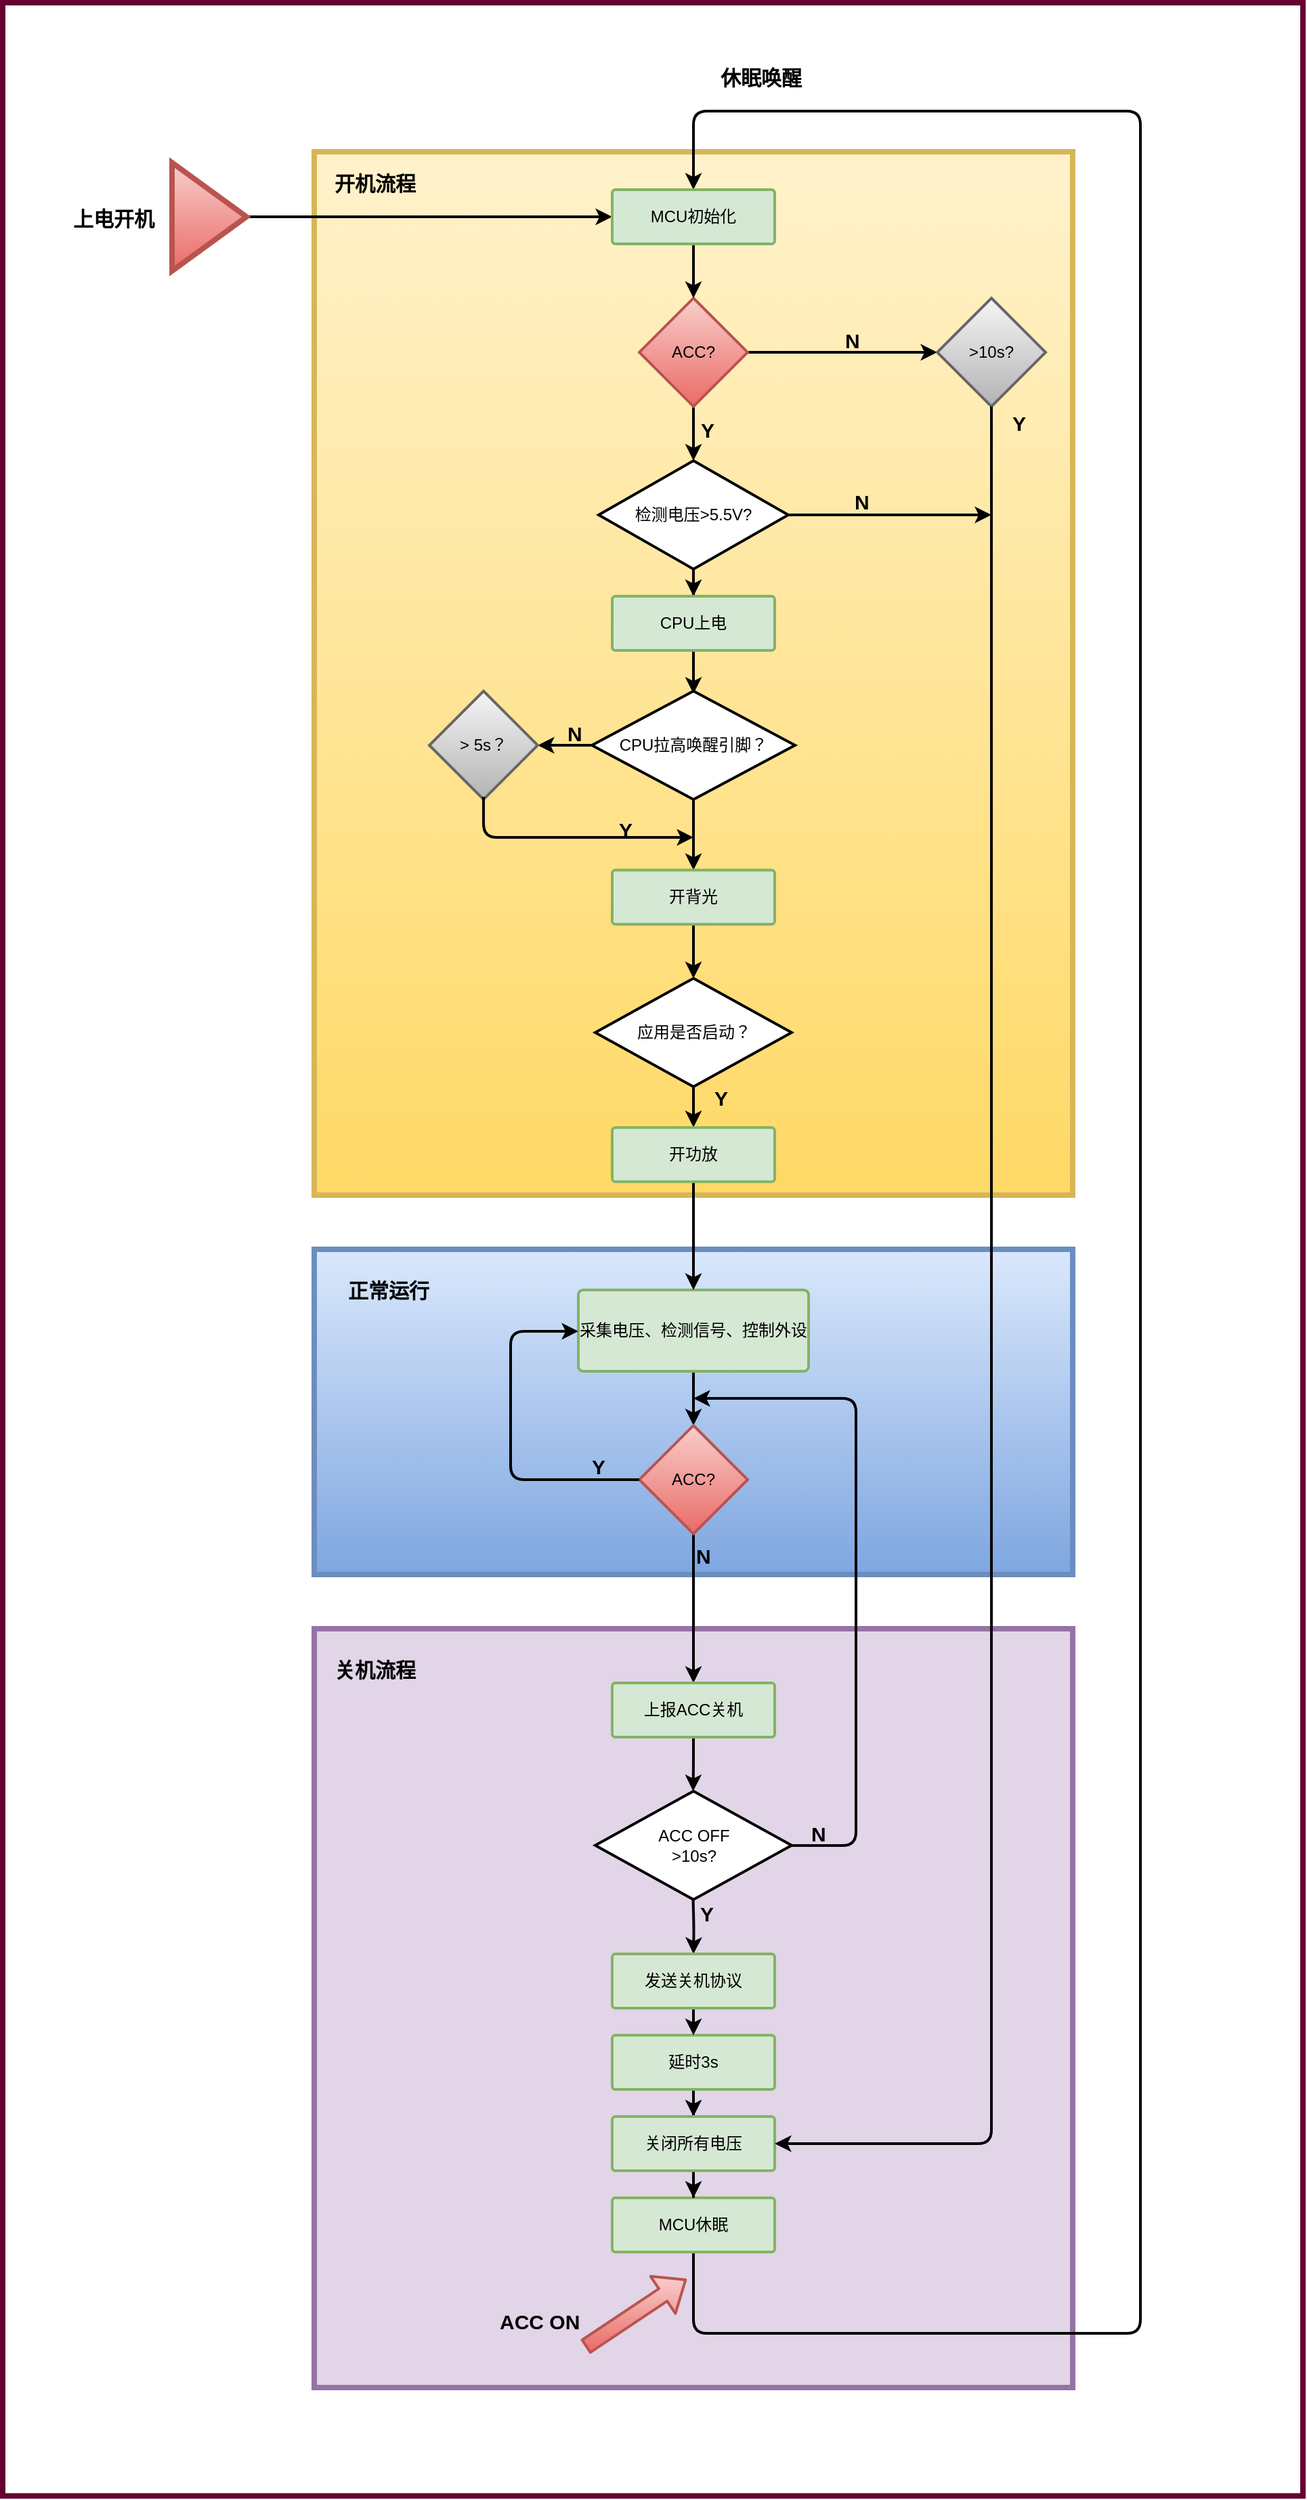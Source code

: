 <mxfile version="10.6.7" type="github"><diagram id="5452c4d5-2808-4cfa-bf48-c7e95f99c216" name="第 1 页"><mxGraphModel dx="1607" dy="869" grid="1" gridSize="10" guides="1" tooltips="1" connect="1" arrows="1" fold="1" page="1" pageScale="1" pageWidth="1654" pageHeight="2336" background="#ffffff" math="0" shadow="0"><root><mxCell id="0"/><mxCell id="1" parent="0"/><mxCell id="168" value="" style="rounded=0;whiteSpace=wrap;html=1;labelBackgroundColor=none;strokeColor=#660033;strokeWidth=4;fillColor=none;gradientColor=none;fontFamily=Helvetica;fontSize=15;align=center;" parent="1" vertex="1"><mxGeometry x="170" y="80" width="960" height="1840" as="geometry"/></mxCell><mxCell id="124" value="" style="rounded=0;whiteSpace=wrap;html=1;labelBackgroundColor=none;strokeColor=#d6b656;strokeWidth=4;fillColor=#fff2cc;gradientColor=#ffd966;fontFamily=Helvetica;fontSize=15;align=center;" parent="1" vertex="1"><mxGeometry x="400" y="190" width="560" height="770" as="geometry"/></mxCell><mxCell id="126" value="" style="rounded=0;whiteSpace=wrap;html=1;labelBackgroundColor=none;strokeColor=#9673a6;strokeWidth=4;fillColor=#e1d5e7;fontFamily=Helvetica;fontSize=15;align=center;" parent="1" vertex="1"><mxGeometry x="400" y="1280" width="560" height="560" as="geometry"/></mxCell><mxCell id="125" value="" style="rounded=0;whiteSpace=wrap;html=1;labelBackgroundColor=none;strokeColor=#6c8ebf;strokeWidth=4;fillColor=#dae8fc;gradientColor=#7ea6e0;fontFamily=Helvetica;fontSize=15;align=center;" parent="1" vertex="1"><mxGeometry x="400" y="1000" width="560" height="240" as="geometry"/></mxCell><mxCell id="13" style="edgeStyle=orthogonalEdgeStyle;rounded=0;html=1;endSize=6;jettySize=auto;orthogonalLoop=1;strokeWidth=2;fontFamily=Helvetica;entryX=0.5;entryY=0;entryPerimeter=0;" parent="1" source="2" target="3" edge="1"><mxGeometry relative="1" as="geometry"><mxPoint x="680" y="398" as="targetPoint"/></mxGeometry></mxCell><mxCell id="24" style="edgeStyle=orthogonalEdgeStyle;rounded=0;html=1;entryX=0;entryY=0.5;endSize=6;jettySize=auto;orthogonalLoop=1;strokeWidth=2;fontFamily=Helvetica;" parent="1" source="2" target="7" edge="1"><mxGeometry relative="1" as="geometry"/></mxCell><mxCell id="123" style="edgeStyle=orthogonalEdgeStyle;rounded=1;html=1;endSize=6;jettySize=auto;orthogonalLoop=1;strokeWidth=2;fontFamily=Helvetica;fontSize=15;exitX=0.5;exitY=1;exitPerimeter=0;entryX=0.5;entryY=0;entryPerimeter=0;" parent="1" source="77" target="133" edge="1"><mxGeometry relative="1" as="geometry"><mxPoint x="680" y="370" as="targetPoint"/><mxPoint x="720" y="1850" as="sourcePoint"/><Array as="points"><mxPoint x="680" y="1800"/><mxPoint x="1010" y="1800"/><mxPoint x="1010" y="160"/><mxPoint x="680" y="160"/></Array></mxGeometry></mxCell><mxCell id="2" value="ACC?" style="rhombus;whiteSpace=wrap;html=1;strokeWidth=2;fillColor=#f8cecc;fontFamily=Helvetica;align=center;strokeColor=#b85450;gradientColor=#ea6b66;" parent="1" vertex="1"><mxGeometry x="640" y="298" width="80" height="80" as="geometry"/></mxCell><mxCell id="20" style="edgeStyle=orthogonalEdgeStyle;rounded=0;html=1;entryX=0.5;entryY=0;entryPerimeter=0;endSize=6;jettySize=auto;orthogonalLoop=1;strokeWidth=2;fontFamily=Helvetica;" parent="1" source="3" target="4" edge="1"><mxGeometry relative="1" as="geometry"/></mxCell><mxCell id="3" value="检测电压&amp;gt;5.5V?" style="strokeWidth=2;html=1;shape=mxgraph.flowchart.decision;whiteSpace=wrap;fillColor=#ffffff;fontFamily=Helvetica;align=center;strokeColor=#000000;" parent="1" vertex="1"><mxGeometry x="610" y="418" width="140" height="80" as="geometry"/></mxCell><mxCell id="19" style="edgeStyle=orthogonalEdgeStyle;rounded=0;html=1;endSize=6;jettySize=auto;orthogonalLoop=1;strokeWidth=2;fontFamily=Helvetica;" parent="1" source="4" edge="1"><mxGeometry relative="1" as="geometry"><mxPoint x="680" y="590" as="targetPoint"/></mxGeometry></mxCell><mxCell id="4" value="CPU上电" style="strokeWidth=2;html=1;shape=mxgraph.flowchart.process;whiteSpace=wrap;fillColor=#d5e8d4;fontFamily=Helvetica;align=center;strokeColor=#82b366;" parent="1" vertex="1"><mxGeometry x="620" y="518" width="120" height="40" as="geometry"/></mxCell><mxCell id="31" style="edgeStyle=orthogonalEdgeStyle;rounded=0;html=1;entryX=1;entryY=0.5;endSize=6;jettySize=auto;orthogonalLoop=1;strokeWidth=2;fontFamily=Helvetica;" parent="1" source="5" target="6" edge="1"><mxGeometry relative="1" as="geometry"/></mxCell><mxCell id="39" style="edgeStyle=orthogonalEdgeStyle;rounded=0;html=1;endSize=6;jettySize=auto;orthogonalLoop=1;strokeWidth=2;fontFamily=Helvetica;entryX=0.5;entryY=0;entryPerimeter=0;" parent="1" source="5" target="qI7u0SJzhfAtIiUKy6f_-182" edge="1"><mxGeometry relative="1" as="geometry"><mxPoint x="680" y="724" as="targetPoint"/></mxGeometry></mxCell><mxCell id="5" value="CPU拉高唤醒引脚？" style="strokeWidth=2;html=1;shape=mxgraph.flowchart.decision;whiteSpace=wrap;fillColor=#ffffff;fontFamily=Helvetica;align=center;strokeColor=#000000;" parent="1" vertex="1"><mxGeometry x="605" y="588" width="150" height="80" as="geometry"/></mxCell><mxCell id="6" value="&lt;font style=&quot;vertical-align: inherit&quot;&gt;&lt;font style=&quot;vertical-align: inherit&quot;&gt;&lt;font style=&quot;vertical-align: inherit&quot;&gt;&lt;font style=&quot;vertical-align: inherit&quot;&gt;&amp;gt; 5s？&lt;/font&gt;&lt;/font&gt;&lt;/font&gt;&lt;/font&gt;" style="rhombus;whiteSpace=wrap;html=1;strokeWidth=2;fillColor=#f5f5f5;fontFamily=Helvetica;align=center;strokeColor=#666666;gradientColor=#b3b3b3;" parent="1" vertex="1"><mxGeometry x="485" y="588" width="80" height="80" as="geometry"/></mxCell><mxCell id="7" value="&amp;gt;10s?" style="rhombus;whiteSpace=wrap;html=1;strokeWidth=2;fillColor=#f5f5f5;fontFamily=Helvetica;align=center;strokeColor=#666666;gradientColor=#b3b3b3;" parent="1" vertex="1"><mxGeometry x="860" y="298" width="80" height="80" as="geometry"/></mxCell><mxCell id="21" value="Y" style="text;html=1;resizable=0;points=[];autosize=1;align=center;verticalAlign=middle;spacingTop=-4;fontFamily=Helvetica;labelPosition=center;verticalLabelPosition=middle;strokeWidth=2;fontSize=15;fontStyle=1" parent="1" vertex="1"><mxGeometry x="680" y="392" width="20" height="10" as="geometry"/></mxCell><mxCell id="25" value="&lt;span style=&quot;font-size: 15px;&quot;&gt;N&lt;/span&gt;" style="text;html=1;resizable=0;points=[];autosize=1;align=left;verticalAlign=top;spacingTop=-4;fontFamily=Helvetica;strokeWidth=2;fontSize=15;fontStyle=1" parent="1" vertex="1"><mxGeometry x="790" y="318" width="30" height="20" as="geometry"/></mxCell><mxCell id="41" style="edgeStyle=orthogonalEdgeStyle;rounded=0;html=1;endSize=6;jettySize=auto;orthogonalLoop=1;strokeWidth=2;fontFamily=Helvetica;" parent="1" source="27" target="40" edge="1"><mxGeometry relative="1" as="geometry"/></mxCell><mxCell id="27" value="采集电压、检测信号、控制外设&lt;br&gt;" style="strokeWidth=2;html=1;shape=mxgraph.flowchart.process;whiteSpace=wrap;fillColor=#d5e8d4;fontFamily=Helvetica;align=center;strokeColor=#82b366;" parent="1" vertex="1"><mxGeometry x="595" y="1030" width="170" height="60" as="geometry"/></mxCell><mxCell id="95" style="edgeStyle=orthogonalEdgeStyle;rounded=0;html=1;entryX=0.5;entryY=0;entryPerimeter=0;endSize=6;jettySize=auto;orthogonalLoop=1;strokeWidth=2;fontFamily=Helvetica;fontSize=15;" parent="1" source="40" target="71" edge="1"><mxGeometry relative="1" as="geometry"><mxPoint x="679.833" y="1309.667" as="targetPoint"/></mxGeometry></mxCell><mxCell id="40" value="ACC?" style="rhombus;whiteSpace=wrap;html=1;strokeWidth=2;fillColor=#f8cecc;fontFamily=Helvetica;align=center;strokeColor=#b85450;gradientColor=#ea6b66;" parent="1" vertex="1"><mxGeometry x="640" y="1130" width="80" height="80" as="geometry"/></mxCell><mxCell id="42" value="Y" style="text;html=1;strokeColor=none;fillColor=none;align=center;verticalAlign=middle;whiteSpace=wrap;rounded=0;labelBackgroundColor=none;fontFamily=Helvetica;fontSize=15;fontStyle=1" parent="1" vertex="1"><mxGeometry x="590" y="1150" width="40" height="20" as="geometry"/></mxCell><mxCell id="55" value="" style="edgeStyle=segmentEdgeStyle;endArrow=classic;html=1;strokeWidth=2;fontFamily=Helvetica;exitX=0;exitY=0.5;" parent="1" source="40" edge="1"><mxGeometry width="50" height="50" relative="1" as="geometry"><mxPoint x="635" y="1170" as="sourcePoint"/><mxPoint x="595" y="1060.5" as="targetPoint"/><Array as="points"><mxPoint x="545" y="1170"/><mxPoint x="545" y="1061"/></Array></mxGeometry></mxCell><mxCell id="53" value="N" style="text;html=1;resizable=0;points=[];autosize=1;align=left;verticalAlign=top;spacingTop=-4;fontFamily=Helvetica;fontSize=15;fontStyle=1" parent="1" vertex="1"><mxGeometry x="680" y="1215" width="30" height="10" as="geometry"/></mxCell><mxCell id="161" style="edgeStyle=orthogonalEdgeStyle;rounded=1;html=1;entryX=0.5;entryY=0;entryPerimeter=0;endSize=6;jettySize=auto;orthogonalLoop=1;strokeWidth=2;fontFamily=Helvetica;fontSize=15;" parent="1" target="158" edge="1"><mxGeometry relative="1" as="geometry"><mxPoint x="679.759" y="1479.759" as="sourcePoint"/></mxGeometry></mxCell><mxCell id="160" style="edgeStyle=orthogonalEdgeStyle;rounded=1;html=1;entryX=0.5;entryY=0;endSize=6;jettySize=auto;orthogonalLoop=1;strokeWidth=2;fontFamily=Helvetica;fontSize=15;" parent="1" source="71" edge="1"><mxGeometry relative="1" as="geometry"><mxPoint x="679.759" y="1399.931" as="targetPoint"/></mxGeometry></mxCell><mxCell id="71" value="上报ACC关机" style="strokeWidth=2;html=1;shape=mxgraph.flowchart.process;whiteSpace=wrap;fillColor=#d5e8d4;fontFamily=Helvetica;align=center;strokeColor=#82b366;" parent="1" vertex="1"><mxGeometry x="620" y="1320" width="120" height="40" as="geometry"/></mxCell><mxCell id="77" value="MCU休眠" style="strokeWidth=2;html=1;shape=mxgraph.flowchart.process;whiteSpace=wrap;fillColor=#d5e8d4;fontFamily=Helvetica;align=center;strokeColor=#82b366;" parent="1" vertex="1"><mxGeometry x="620" y="1700" width="120" height="40" as="geometry"/></mxCell><mxCell id="91" style="edgeStyle=orthogonalEdgeStyle;rounded=0;html=1;entryX=0.5;entryY=0;entryPerimeter=0;endSize=6;jettySize=auto;orthogonalLoop=1;strokeWidth=2;fontFamily=Helvetica;fontSize=15;" parent="1" source="84" target="85" edge="1"><mxGeometry relative="1" as="geometry"/></mxCell><mxCell id="84" value="延时3s" style="strokeWidth=2;html=1;shape=mxgraph.flowchart.process;whiteSpace=wrap;fillColor=#d5e8d4;fontFamily=Helvetica;align=center;strokeColor=#82b366;" parent="1" vertex="1"><mxGeometry x="620" y="1580" width="120" height="40" as="geometry"/></mxCell><mxCell id="92" style="edgeStyle=orthogonalEdgeStyle;rounded=0;html=1;entryX=0.5;entryY=0;entryPerimeter=0;endSize=6;jettySize=auto;orthogonalLoop=1;strokeWidth=2;fontFamily=Helvetica;fontSize=15;" parent="1" source="85" target="77" edge="1"><mxGeometry relative="1" as="geometry"/></mxCell><mxCell id="85" value="关闭所有电压" style="strokeWidth=2;html=1;shape=mxgraph.flowchart.process;whiteSpace=wrap;fillColor=#d5e8d4;fontFamily=Helvetica;align=center;strokeColor=#82b366;" parent="1" vertex="1"><mxGeometry x="620" y="1640" width="120" height="40" as="geometry"/></mxCell><mxCell id="103" value="Y" style="text;html=1;strokeColor=none;fillColor=none;align=center;verticalAlign=middle;whiteSpace=wrap;rounded=0;labelBackgroundColor=none;fontFamily=Helvetica;fontSize=15;fontStyle=1" parent="1" vertex="1"><mxGeometry x="670" y="1480" width="40" height="20" as="geometry"/></mxCell><mxCell id="121" value="Y" style="text;html=1;resizable=0;points=[];autosize=1;align=center;verticalAlign=middle;spacingTop=-4;fontFamily=Helvetica;labelPosition=center;verticalLabelPosition=middle;strokeWidth=2;fontSize=15;fontStyle=1" parent="1" vertex="1"><mxGeometry x="910" y="387" width="20" height="10" as="geometry"/></mxCell><mxCell id="127" value="" style="shape=flexArrow;endArrow=classic;html=1;fillColor=#f8cecc;strokeWidth=2;fontFamily=Helvetica;fontSize=15;strokeColor=#b85450;gradientColor=#ea6b66;" parent="1" edge="1"><mxGeometry width="50" height="50" relative="1" as="geometry"><mxPoint x="600" y="1810" as="sourcePoint"/><mxPoint x="675" y="1760" as="targetPoint"/></mxGeometry></mxCell><mxCell id="128" value="&lt;b&gt;ACC ON&lt;/b&gt;" style="text;html=1;resizable=0;points=[];autosize=1;align=left;verticalAlign=top;spacingTop=-4;fontSize=15;fontFamily=Helvetica;" parent="1" vertex="1"><mxGeometry x="535" y="1780" width="70" height="20" as="geometry"/></mxCell><mxCell id="132" style="edgeStyle=orthogonalEdgeStyle;rounded=0;html=1;endSize=6;jettySize=auto;orthogonalLoop=1;strokeWidth=2;fontFamily=Helvetica;fontSize=15;entryX=0;entryY=0.5;entryPerimeter=0;" parent="1" source="129" target="133" edge="1"><mxGeometry relative="1" as="geometry"><mxPoint x="475" y="238" as="targetPoint"/></mxGeometry></mxCell><mxCell id="129" value="" style="triangle;whiteSpace=wrap;html=1;labelBackgroundColor=none;strokeColor=#b85450;strokeWidth=4;fillColor=#f8cecc;gradientColor=#ea6b66;fontFamily=Helvetica;fontSize=15;align=center;" parent="1" vertex="1"><mxGeometry x="295" y="198" width="55" height="80" as="geometry"/></mxCell><mxCell id="130" value="&lt;b&gt;上电开机&lt;/b&gt;" style="text;html=1;resizable=0;points=[];autosize=1;align=left;verticalAlign=top;spacingTop=-4;fontSize=15;fontFamily=Helvetica;" parent="1" vertex="1"><mxGeometry x="220" y="228" width="90" height="20" as="geometry"/></mxCell><mxCell id="135" style="edgeStyle=orthogonalEdgeStyle;rounded=0;html=1;endSize=6;jettySize=auto;orthogonalLoop=1;strokeWidth=2;fontFamily=Helvetica;fontSize=15;" parent="1" source="133" target="2" edge="1"><mxGeometry relative="1" as="geometry"/></mxCell><mxCell id="133" value="MCU初始化" style="strokeWidth=2;html=1;shape=mxgraph.flowchart.process;whiteSpace=wrap;fillColor=#d5e8d4;fontFamily=Helvetica;align=center;strokeColor=#82b366;" parent="1" vertex="1"><mxGeometry x="620" y="218" width="120" height="40" as="geometry"/></mxCell><mxCell id="137" value="&lt;b&gt;开机流程&lt;/b&gt;" style="text;html=1;strokeColor=none;fillColor=none;align=center;verticalAlign=middle;whiteSpace=wrap;rounded=0;labelBackgroundColor=none;fontFamily=Helvetica;fontSize=15;" parent="1" vertex="1"><mxGeometry x="400" y="198" width="90" height="30" as="geometry"/></mxCell><mxCell id="139" value="&lt;b&gt;休眠唤醒&lt;/b&gt;" style="text;html=1;strokeColor=none;fillColor=none;align=center;verticalAlign=middle;whiteSpace=wrap;rounded=0;labelBackgroundColor=none;fontFamily=Helvetica;fontSize=15;" parent="1" vertex="1"><mxGeometry x="690" y="120" width="80" height="30" as="geometry"/></mxCell><mxCell id="144" style="edgeStyle=orthogonalEdgeStyle;rounded=0;html=1;endSize=6;jettySize=auto;orthogonalLoop=1;strokeWidth=2;fontFamily=Helvetica;exitX=1;exitY=0.5;exitPerimeter=0;" parent="1" source="3" edge="1"><mxGeometry relative="1" as="geometry"><mxPoint x="755" y="458" as="sourcePoint"/><mxPoint x="900" y="458" as="targetPoint"/><Array as="points"><mxPoint x="860" y="458"/><mxPoint x="860" y="458"/></Array></mxGeometry></mxCell><mxCell id="145" value="&lt;span style=&quot;font-size: 15px;&quot;&gt;N&lt;/span&gt;" style="text;html=1;resizable=0;points=[];autosize=1;align=left;verticalAlign=top;spacingTop=-4;fontFamily=Helvetica;strokeWidth=2;fontSize=15;fontStyle=1" parent="1" vertex="1"><mxGeometry x="797" y="437" width="30" height="20" as="geometry"/></mxCell><mxCell id="150" value="Y" style="text;html=1;resizable=0;points=[];autosize=1;align=center;verticalAlign=middle;spacingTop=-4;fontFamily=Helvetica;labelPosition=center;verticalLabelPosition=middle;strokeWidth=2;fontSize=15;fontStyle=1" parent="1" vertex="1"><mxGeometry x="690" y="885" width="20" height="10" as="geometry"/></mxCell><mxCell id="151" value="&lt;span style=&quot;font-size: 15px;&quot;&gt;N&lt;/span&gt;" style="text;html=1;resizable=0;points=[];autosize=1;align=left;verticalAlign=top;spacingTop=-4;fontFamily=Helvetica;strokeWidth=2;fontSize=15;fontStyle=1" parent="1" vertex="1"><mxGeometry x="585" y="608" width="30" height="20" as="geometry"/></mxCell><mxCell id="152" value="&lt;b&gt;正常运行&lt;/b&gt;" style="text;html=1;strokeColor=none;fillColor=none;align=center;verticalAlign=middle;whiteSpace=wrap;rounded=0;labelBackgroundColor=none;fontFamily=Helvetica;fontSize=15;" parent="1" vertex="1"><mxGeometry x="410" y="1015" width="90" height="30" as="geometry"/></mxCell><mxCell id="153" value="&lt;b&gt;关机流程&lt;/b&gt;" style="text;html=1;strokeColor=none;fillColor=none;align=center;verticalAlign=middle;whiteSpace=wrap;rounded=0;labelBackgroundColor=none;fontFamily=Helvetica;fontSize=15;" parent="1" vertex="1"><mxGeometry x="400" y="1295" width="90" height="30" as="geometry"/></mxCell><mxCell id="156" value="" style="edgeStyle=elbowEdgeStyle;elbow=horizontal;endArrow=classic;html=1;strokeWidth=2;fontFamily=Helvetica;fontSize=15;" parent="1" edge="1"><mxGeometry width="50" height="50" relative="1" as="geometry"><mxPoint x="525" y="666" as="sourcePoint"/><mxPoint x="680" y="696" as="targetPoint"/><Array as="points"><mxPoint x="525" y="706"/></Array></mxGeometry></mxCell><mxCell id="162" style="edgeStyle=orthogonalEdgeStyle;rounded=1;html=1;entryX=0.5;entryY=0;entryPerimeter=0;endSize=6;jettySize=auto;orthogonalLoop=1;strokeWidth=2;fontFamily=Helvetica;fontSize=15;" parent="1" source="158" target="84" edge="1"><mxGeometry relative="1" as="geometry"/></mxCell><mxCell id="158" value="&lt;span&gt;发送关机协议&lt;/span&gt;" style="strokeWidth=2;html=1;shape=mxgraph.flowchart.process;whiteSpace=wrap;fillColor=#d5e8d4;fontFamily=Helvetica;align=center;strokeColor=#82b366;" parent="1" vertex="1"><mxGeometry x="620" y="1520" width="120" height="40" as="geometry"/></mxCell><mxCell id="164" value="N" style="text;html=1;resizable=0;points=[];autosize=1;align=left;verticalAlign=top;spacingTop=-4;fontFamily=Helvetica;fontSize=15;fontStyle=1" parent="1" vertex="1"><mxGeometry x="765" y="1420" width="30" height="10" as="geometry"/></mxCell><mxCell id="165" value="Y" style="text;html=1;strokeColor=none;fillColor=none;align=center;verticalAlign=middle;whiteSpace=wrap;rounded=0;labelBackgroundColor=none;fontFamily=Helvetica;fontSize=15;fontStyle=1" parent="1" vertex="1"><mxGeometry x="610" y="680" width="40" height="20" as="geometry"/></mxCell><mxCell id="120" value="" style="edgeStyle=elbowEdgeStyle;elbow=horizontal;endArrow=classic;html=1;strokeWidth=2;fontFamily=Helvetica;fontSize=15;entryX=1;entryY=0.5;entryPerimeter=0;exitX=0.5;exitY=1;" parent="1" source="7" target="85" edge="1"><mxGeometry width="50" height="50" relative="1" as="geometry"><mxPoint x="900" y="380" as="sourcePoint"/><mxPoint x="790" y="1730" as="targetPoint"/><Array as="points"><mxPoint x="900" y="1630"/></Array></mxGeometry></mxCell><mxCell id="qI7u0SJzhfAtIiUKy6f_-200" style="edgeStyle=orthogonalEdgeStyle;rounded=0;html=1;jettySize=auto;orthogonalLoop=1;strokeWidth=2;" parent="1" source="qI7u0SJzhfAtIiUKy6f_-174" edge="1"><mxGeometry relative="1" as="geometry"><mxPoint x="680" y="910" as="targetPoint"/></mxGeometry></mxCell><mxCell id="qI7u0SJzhfAtIiUKy6f_-174" value="应用是否启动？" style="strokeWidth=2;html=1;shape=mxgraph.flowchart.decision;whiteSpace=wrap;fillColor=#ffffff;fontFamily=Helvetica;align=center;strokeColor=#000000;" parent="1" vertex="1"><mxGeometry x="607.5" y="800" width="145" height="80" as="geometry"/></mxCell><mxCell id="qI7u0SJzhfAtIiUKy6f_-192" value="" style="edgeStyle=orthogonalEdgeStyle;rounded=0;html=1;jettySize=auto;orthogonalLoop=1;strokeWidth=2;entryX=0.5;entryY=0;entryPerimeter=0;" parent="1" source="qI7u0SJzhfAtIiUKy6f_-178" target="27" edge="1"><mxGeometry relative="1" as="geometry"><mxPoint x="680" y="1020.143" as="targetPoint"/></mxGeometry></mxCell><mxCell id="qI7u0SJzhfAtIiUKy6f_-178" value="开功放" style="strokeWidth=2;html=1;shape=mxgraph.flowchart.process;whiteSpace=wrap;fillColor=#d5e8d4;fontFamily=Helvetica;align=center;strokeColor=#82b366;" parent="1" vertex="1"><mxGeometry x="620" y="910.143" width="120" height="40" as="geometry"/></mxCell><mxCell id="qI7u0SJzhfAtIiUKy6f_-199" style="edgeStyle=orthogonalEdgeStyle;rounded=0;html=1;jettySize=auto;orthogonalLoop=1;strokeWidth=2;" parent="1" source="qI7u0SJzhfAtIiUKy6f_-182" edge="1"><mxGeometry relative="1" as="geometry"><mxPoint x="680" y="800" as="targetPoint"/></mxGeometry></mxCell><mxCell id="qI7u0SJzhfAtIiUKy6f_-182" value="开背光" style="strokeWidth=2;html=1;shape=mxgraph.flowchart.process;whiteSpace=wrap;fillColor=#d5e8d4;fontFamily=Helvetica;align=center;strokeColor=#82b366;" parent="1" vertex="1"><mxGeometry x="620" y="720.143" width="120" height="40" as="geometry"/></mxCell><mxCell id="qI7u0SJzhfAtIiUKy6f_-194" value="ACC OFF&lt;br&gt;&amp;gt;10s?&lt;br&gt;" style="strokeWidth=2;html=1;shape=mxgraph.flowchart.decision;whiteSpace=wrap;fillColor=#ffffff;fontFamily=Helvetica;align=center;strokeColor=#000000;" parent="1" vertex="1"><mxGeometry x="607.5" y="1399.879" width="145" height="80" as="geometry"/></mxCell><mxCell id="qI7u0SJzhfAtIiUKy6f_-197" value="" style="edgeStyle=elbowEdgeStyle;elbow=horizontal;endArrow=classic;html=1;strokeWidth=2;" parent="1" edge="1"><mxGeometry width="50" height="50" relative="1" as="geometry"><mxPoint x="752.5" y="1440" as="sourcePoint"/><mxPoint x="680" y="1110" as="targetPoint"/><Array as="points"><mxPoint x="800" y="1280"/></Array></mxGeometry></mxCell></root></mxGraphModel></diagram></mxfile>